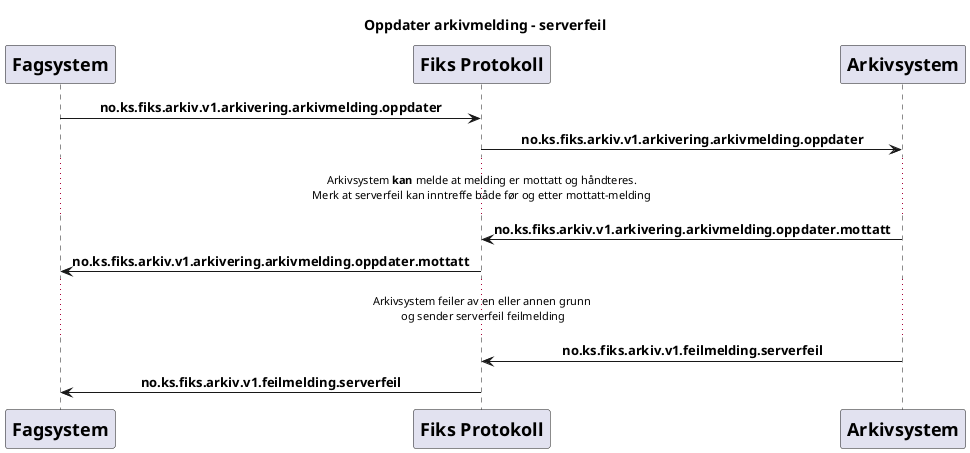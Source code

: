 @startuml
skinparam sequenceMessageAlign center

title "Oppdater arkivmelding - serverfeil"

participant Fagsystem [
    = Fagsystem
]
participant FiksProtokoll [
    = Fiks Protokoll
]
participant Arkivsystem [
    = Arkivsystem
]

Fagsystem -> FiksProtokoll : **no.ks.fiks.arkiv.v1.arkivering.arkivmelding.oppdater**
FiksProtokoll -> Arkivsystem : **no.ks.fiks.arkiv.v1.arkivering.arkivmelding.oppdater**
...Arkivsystem **kan** melde at melding er mottatt og håndteres.\nMerk at serverfeil kan inntreffe både før og etter mottatt-melding...
Arkivsystem -> FiksProtokoll : **no.ks.fiks.arkiv.v1.arkivering.arkivmelding.oppdater.mottatt**
FiksProtokoll -> Fagsystem : **no.ks.fiks.arkiv.v1.arkivering.arkivmelding.oppdater.mottatt**
...Arkivsystem feiler av en eller annen grunn\n og sender serverfeil feilmelding...
Arkivsystem -> FiksProtokoll : **no.ks.fiks.arkiv.v1.feilmelding.serverfeil**
FiksProtokoll -> Fagsystem : **no.ks.fiks.arkiv.v1.feilmelding.serverfeil**

@enduml